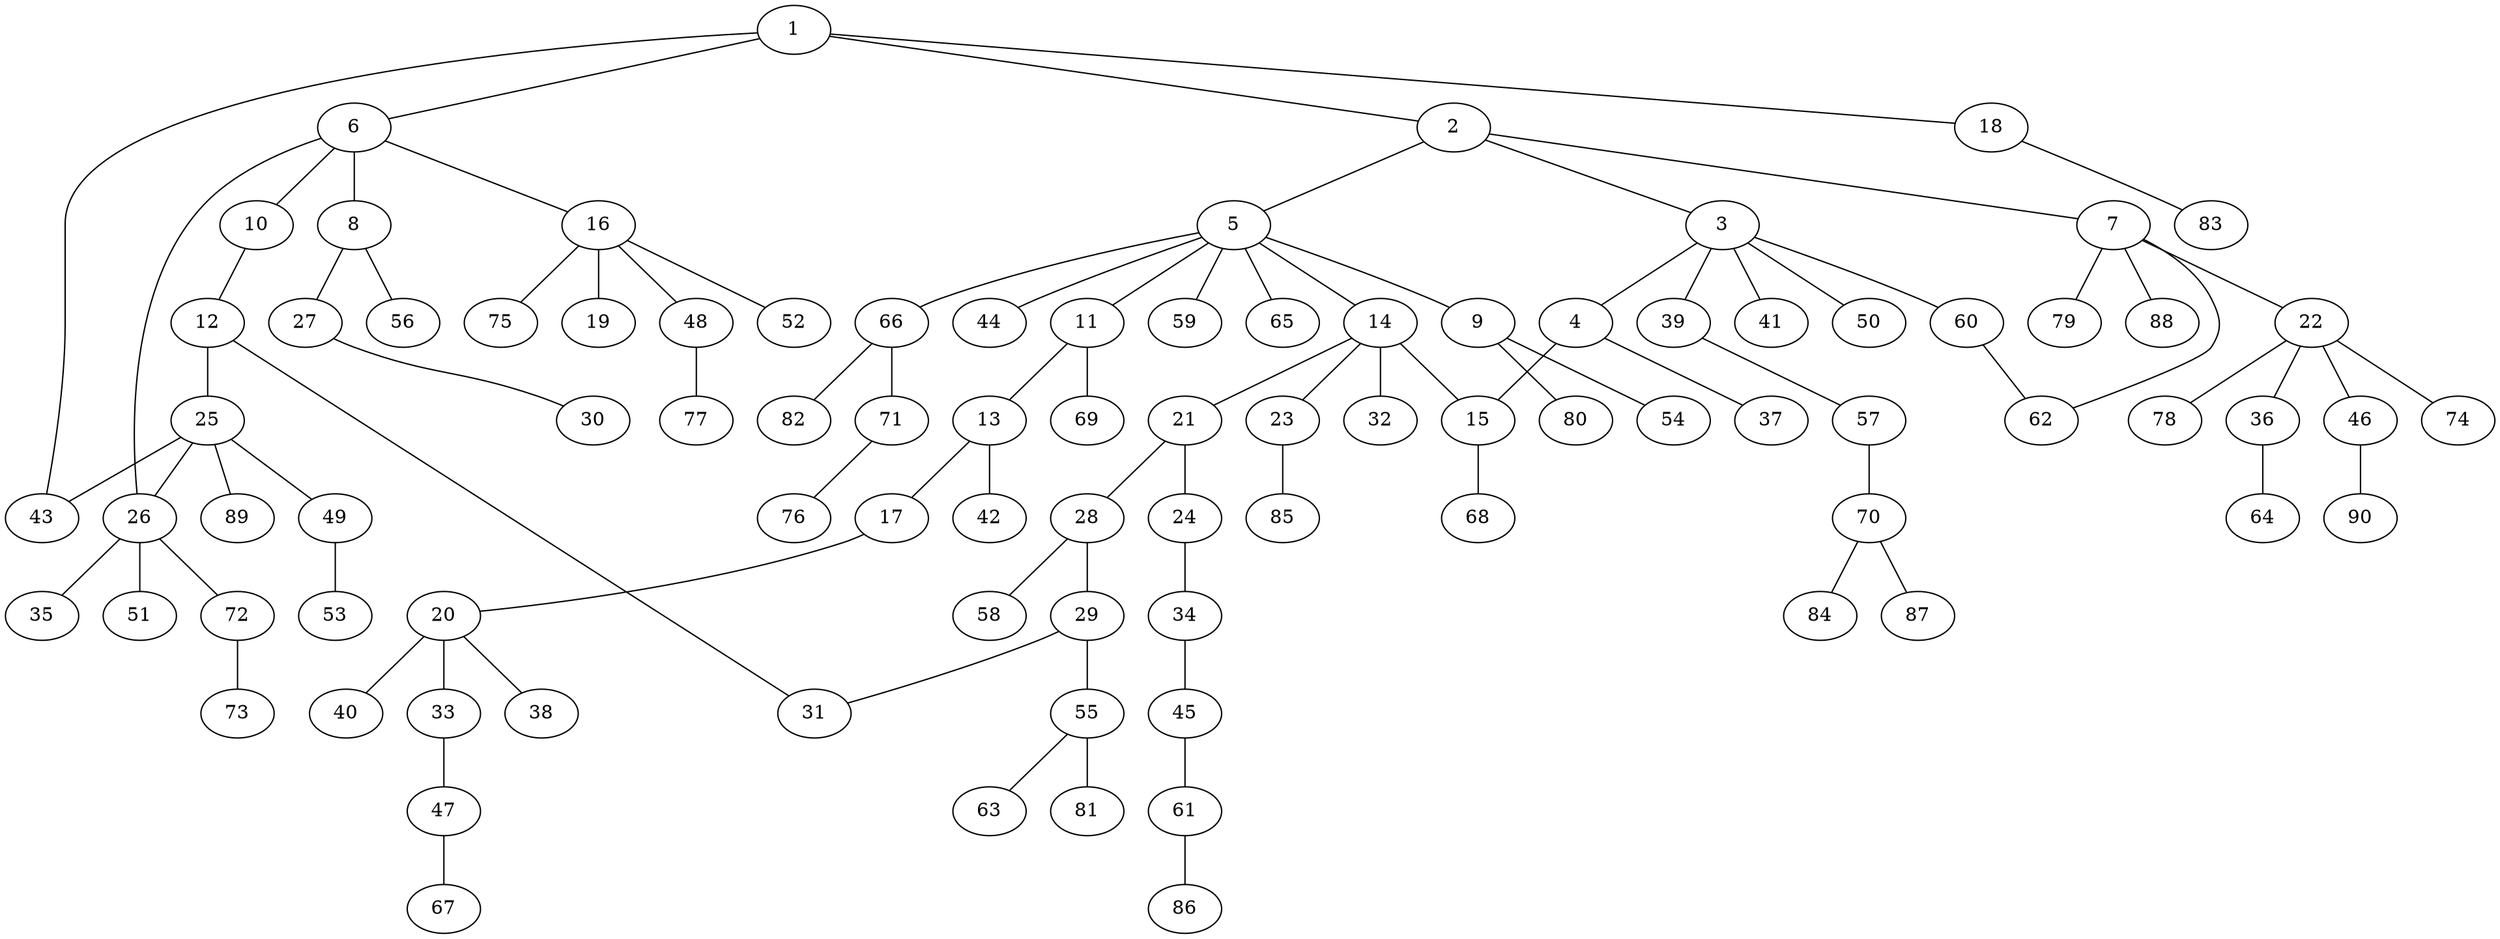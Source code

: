 graph graphname {1--2
1--6
1--18
1--43
2--3
2--5
2--7
3--4
3--39
3--41
3--50
3--60
4--15
4--37
5--9
5--11
5--14
5--44
5--59
5--65
5--66
6--8
6--10
6--16
6--26
7--22
7--62
7--79
7--88
8--27
8--56
9--54
9--80
10--12
11--13
11--69
12--25
12--31
13--17
13--42
14--15
14--21
14--23
14--32
15--68
16--19
16--48
16--52
16--75
17--20
18--83
20--33
20--38
20--40
21--24
21--28
22--36
22--46
22--74
22--78
23--85
24--34
25--26
25--43
25--49
25--89
26--35
26--51
26--72
27--30
28--29
28--58
29--31
29--55
33--47
34--45
36--64
39--57
45--61
46--90
47--67
48--77
49--53
55--63
55--81
57--70
60--62
61--86
66--71
66--82
70--84
70--87
71--76
72--73
}